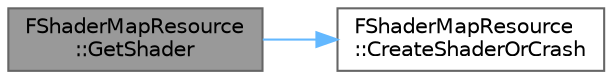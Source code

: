 digraph "FShaderMapResource::GetShader"
{
 // INTERACTIVE_SVG=YES
 // LATEX_PDF_SIZE
  bgcolor="transparent";
  edge [fontname=Helvetica,fontsize=10,labelfontname=Helvetica,labelfontsize=10];
  node [fontname=Helvetica,fontsize=10,shape=box,height=0.2,width=0.4];
  rankdir="LR";
  Node1 [id="Node000001",label="FShaderMapResource\l::GetShader",height=0.2,width=0.4,color="gray40", fillcolor="grey60", style="filled", fontcolor="black",tooltip=" "];
  Node1 -> Node2 [id="edge1_Node000001_Node000002",color="steelblue1",style="solid",tooltip=" "];
  Node2 [id="Node000002",label="FShaderMapResource\l::CreateShaderOrCrash",height=0.2,width=0.4,color="grey40", fillcolor="white", style="filled",URL="$d0/d78/classFShaderMapResource.html#abe3ec9ea37fe71609c9e9ad51a83fdeb",tooltip="Creates an entry in RHIShaders array and registers it among the raytracing libs if needed."];
}
